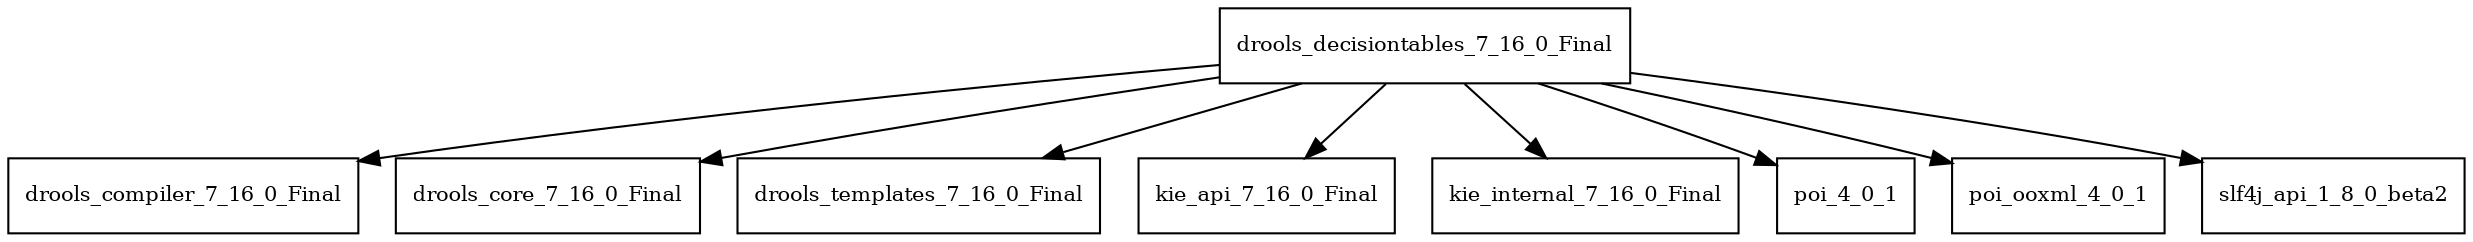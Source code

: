 digraph drools_decisiontables_7_16_0_Final_dependencies {
  node [shape = box, fontsize=10.0];
  drools_decisiontables_7_16_0_Final -> drools_compiler_7_16_0_Final;
  drools_decisiontables_7_16_0_Final -> drools_core_7_16_0_Final;
  drools_decisiontables_7_16_0_Final -> drools_templates_7_16_0_Final;
  drools_decisiontables_7_16_0_Final -> kie_api_7_16_0_Final;
  drools_decisiontables_7_16_0_Final -> kie_internal_7_16_0_Final;
  drools_decisiontables_7_16_0_Final -> poi_4_0_1;
  drools_decisiontables_7_16_0_Final -> poi_ooxml_4_0_1;
  drools_decisiontables_7_16_0_Final -> slf4j_api_1_8_0_beta2;
}
